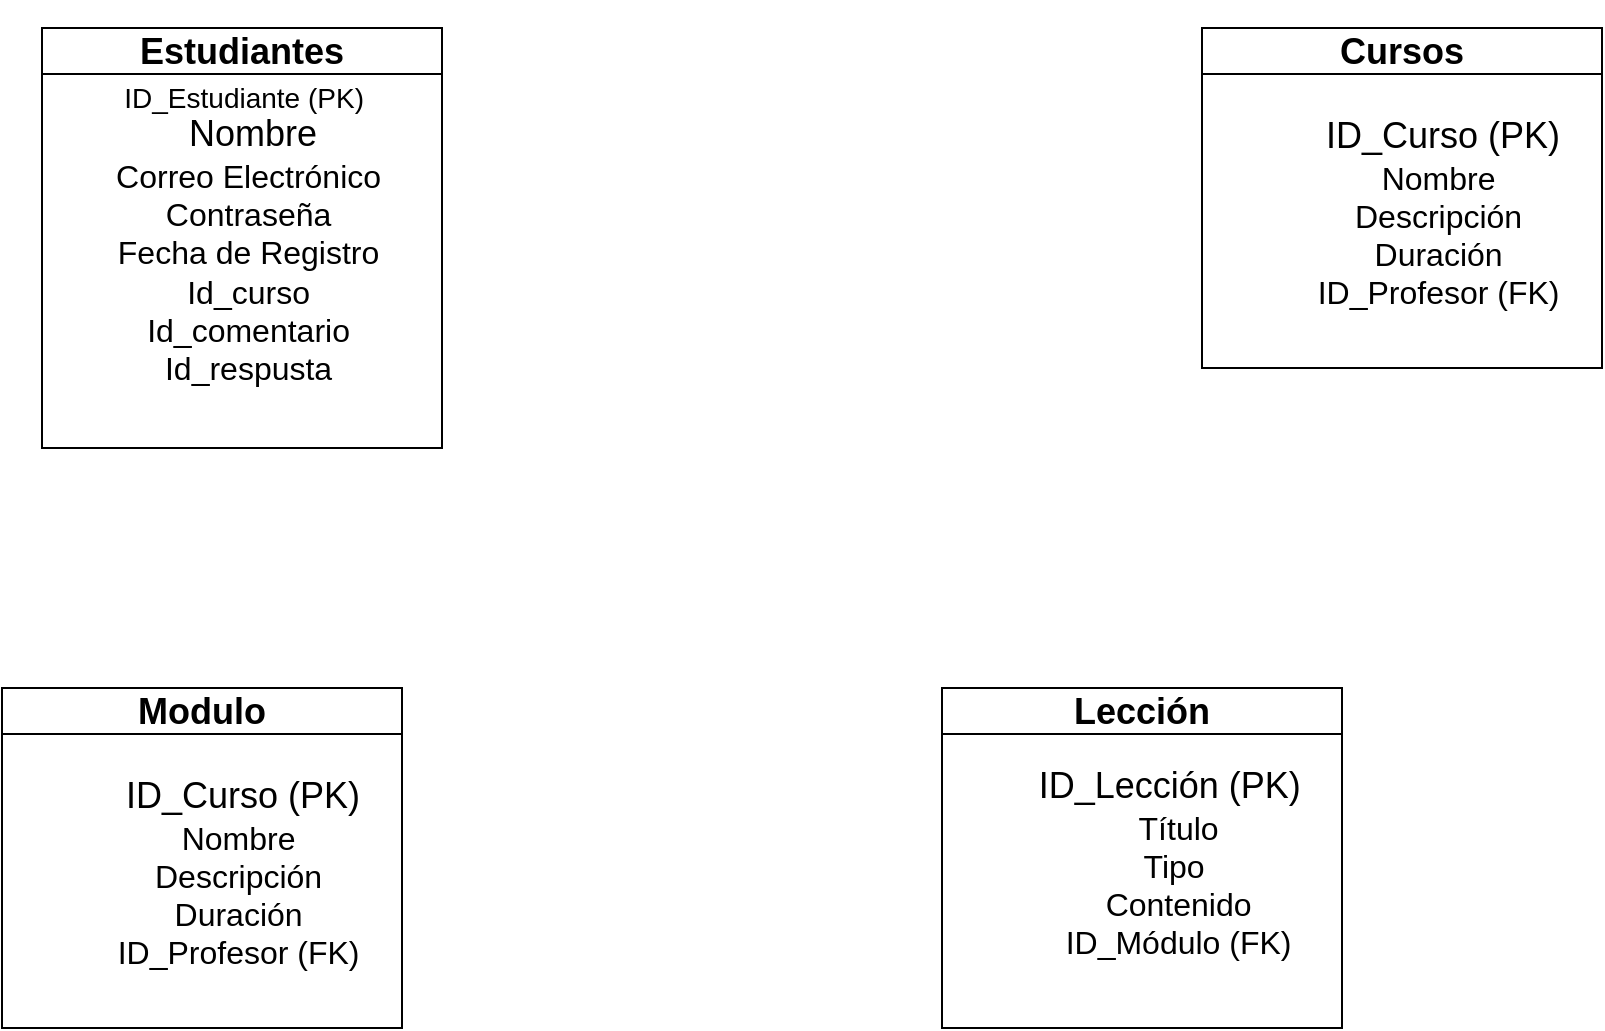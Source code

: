 <mxfile version="24.7.7">
  <diagram name="Página-1" id="Xddk8IF7djXrLTCOrbah">
    <mxGraphModel dx="1469" dy="1956" grid="1" gridSize="10" guides="1" tooltips="1" connect="1" arrows="1" fold="1" page="1" pageScale="1" pageWidth="827" pageHeight="1169" math="0" shadow="0">
      <root>
        <mxCell id="0" />
        <mxCell id="1" parent="0" />
        <mxCell id="HQmOSCLPY98fKY2TpQmA-1" value="&lt;h2&gt;&lt;font style=&quot;font-size: 18px;&quot;&gt;Estudiantes&lt;/font&gt;&lt;/h2&gt;" style="swimlane;whiteSpace=wrap;html=1;" vertex="1" parent="1">
          <mxGeometry x="440" y="-200" width="200" height="210" as="geometry" />
        </mxCell>
        <mxCell id="HQmOSCLPY98fKY2TpQmA-5" value="&lt;div&gt;&lt;font style=&quot;font-size: 14px;&quot;&gt;&lt;span style=&quot;white-space-collapse: preserve;&quot;&gt;&#x9;&lt;/span&gt;ID_Estudiante (PK)&lt;/font&gt;&lt;/div&gt;&lt;div&gt;&lt;font style=&quot;font-size: 18px;&quot;&gt;&lt;span style=&quot;white-space-collapse: preserve;&quot;&gt;&#x9;&lt;/span&gt;Nombre&lt;/font&gt;&lt;/div&gt;&lt;div&gt;&lt;font size=&quot;3&quot;&gt;&lt;span style=&quot;white-space-collapse: preserve;&quot;&gt;&#x9;&lt;/span&gt;Correo Electrónico&lt;/font&gt;&lt;/div&gt;&lt;div&gt;&lt;font size=&quot;3&quot;&gt;&lt;span style=&quot;white-space-collapse: preserve;&quot;&gt;&#x9;&lt;/span&gt;Contraseña&lt;/font&gt;&lt;/div&gt;&lt;div&gt;&lt;font size=&quot;3&quot;&gt;&lt;span style=&quot;white-space-collapse: preserve;&quot;&gt;&#x9;&lt;/span&gt;Fecha de Registro&lt;/font&gt;&lt;/div&gt;&lt;div&gt;&lt;font size=&quot;3&quot;&gt;&lt;span style=&quot;white-space-collapse: preserve;&quot;&gt;&#x9;&lt;/span&gt;Id_curso&lt;/font&gt;&lt;/div&gt;&lt;div&gt;&lt;font size=&quot;3&quot;&gt;&lt;span style=&quot;white-space-collapse: preserve;&quot;&gt;&#x9;&lt;/span&gt;Id_comentario&lt;/font&gt;&lt;/div&gt;&lt;div&gt;&lt;font size=&quot;3&quot;&gt;&lt;span style=&quot;white-space-collapse: preserve;&quot;&gt;&#x9;&lt;/span&gt;Id_respusta&lt;/font&gt;&lt;/div&gt;&lt;div&gt;&lt;br&gt;&lt;/div&gt;" style="text;html=1;align=center;verticalAlign=middle;resizable=0;points=[];autosize=1;strokeColor=none;fillColor=none;" vertex="1" parent="HQmOSCLPY98fKY2TpQmA-1">
          <mxGeometry x="-10" y="20" width="190" height="180" as="geometry" />
        </mxCell>
        <mxCell id="HQmOSCLPY98fKY2TpQmA-2" value="&lt;h2&gt;Cursos&lt;/h2&gt;" style="swimlane;whiteSpace=wrap;html=1;" vertex="1" parent="1">
          <mxGeometry x="1020" y="-200" width="200" height="170" as="geometry" />
        </mxCell>
        <mxCell id="HQmOSCLPY98fKY2TpQmA-3" value="&lt;div&gt;&lt;font style=&quot;font-size: 18px;&quot;&gt;&lt;span style=&quot;white-space-collapse: preserve;&quot;&gt;&#x9;&lt;/span&gt;ID_Curso (PK)&lt;/font&gt;&lt;/div&gt;&lt;div&gt;&lt;font size=&quot;3&quot;&gt;&lt;span style=&quot;white-space-collapse: preserve;&quot;&gt;&#x9;&lt;/span&gt;Nombre&lt;/font&gt;&lt;/div&gt;&lt;div&gt;&lt;font size=&quot;3&quot;&gt;&lt;span style=&quot;white-space-collapse: preserve;&quot;&gt;&#x9;&lt;/span&gt;Descripción&lt;/font&gt;&lt;/div&gt;&lt;div&gt;&lt;font size=&quot;3&quot;&gt;&lt;span style=&quot;white-space-collapse: preserve;&quot;&gt;&#x9;&lt;/span&gt;Duración&lt;/font&gt;&lt;/div&gt;&lt;div&gt;&lt;font size=&quot;3&quot;&gt;&lt;span style=&quot;white-space-collapse: preserve;&quot;&gt;&#x9;&lt;/span&gt;ID_Profesor (FK)&lt;/font&gt;&lt;/div&gt;&lt;div&gt;&lt;br&gt;&lt;/div&gt;" style="text;html=1;align=center;verticalAlign=middle;resizable=0;points=[];autosize=1;strokeColor=none;fillColor=none;" vertex="1" parent="HQmOSCLPY98fKY2TpQmA-2">
          <mxGeometry x="10" y="35" width="180" height="130" as="geometry" />
        </mxCell>
        <mxCell id="HQmOSCLPY98fKY2TpQmA-11" value="&lt;h2&gt;Modulo&lt;/h2&gt;" style="swimlane;whiteSpace=wrap;html=1;" vertex="1" parent="1">
          <mxGeometry x="420" y="130" width="200" height="170" as="geometry" />
        </mxCell>
        <mxCell id="HQmOSCLPY98fKY2TpQmA-12" value="&lt;div&gt;&lt;font style=&quot;font-size: 18px;&quot;&gt;&lt;span style=&quot;white-space-collapse: preserve;&quot;&gt;&#x9;&lt;/span&gt;ID_Curso (PK)&lt;/font&gt;&lt;/div&gt;&lt;div&gt;&lt;font size=&quot;3&quot;&gt;&lt;span style=&quot;white-space-collapse: preserve;&quot;&gt;&#x9;&lt;/span&gt;Nombre&lt;/font&gt;&lt;/div&gt;&lt;div&gt;&lt;font size=&quot;3&quot;&gt;&lt;span style=&quot;white-space-collapse: preserve;&quot;&gt;&#x9;&lt;/span&gt;Descripción&lt;/font&gt;&lt;/div&gt;&lt;div&gt;&lt;font size=&quot;3&quot;&gt;&lt;span style=&quot;white-space-collapse: preserve;&quot;&gt;&#x9;&lt;/span&gt;Duración&lt;/font&gt;&lt;/div&gt;&lt;div&gt;&lt;font size=&quot;3&quot;&gt;&lt;span style=&quot;white-space-collapse: preserve;&quot;&gt;&#x9;&lt;/span&gt;ID_Profesor (FK)&lt;/font&gt;&lt;/div&gt;&lt;div&gt;&lt;br&gt;&lt;/div&gt;" style="text;html=1;align=center;verticalAlign=middle;resizable=0;points=[];autosize=1;strokeColor=none;fillColor=none;" vertex="1" parent="HQmOSCLPY98fKY2TpQmA-11">
          <mxGeometry x="10" y="35" width="180" height="130" as="geometry" />
        </mxCell>
        <mxCell id="HQmOSCLPY98fKY2TpQmA-13" value="&lt;h2&gt;Lección&lt;/h2&gt;" style="swimlane;whiteSpace=wrap;html=1;" vertex="1" parent="1">
          <mxGeometry x="890" y="130" width="200" height="170" as="geometry" />
        </mxCell>
        <mxCell id="HQmOSCLPY98fKY2TpQmA-14" value="&lt;div&gt;&lt;span style=&quot;color: rgba(0, 0, 0, 0); font-family: monospace; font-size: 0px; text-align: start;&quot;&gt;%3CmxGraphModel%3E%3Croot%3E%3CmxCell%20id%3D%220%22%2F%3E%3CmxCell%20id%3D%221%22%20parent%3D%220%22%2F%3E%3CmxCell%20id%3D%222%22%20value%3D%22%26lt%3Bh2%26gt%3BModulo%26lt%3B%2Fh2%26gt%3B%22%20style%3D%22swimlane%3BwhiteSpace%3Dwrap%3Bhtml%3D1%3B%22%20vertex%3D%221%22%20parent%3D%221%22%3E%3CmxGeometry%20x%3D%22420%22%20y%3D%22130%22%20width%3D%22200%22%20height%3D%22170%22%20as%3D%22geometry%22%2F%3E%3C%2FmxCell%3E%3CmxCell%20id%3D%223%22%20value%3D%22%26lt%3Bdiv%26gt%3B%26lt%3Bfont%20style%3D%26quot%3Bfont-size%3A%2018px%3B%26quot%3B%26gt%3B%26lt%3Bspan%20style%3D%26quot%3Bwhite-space-collapse%3A%20preserve%3B%26quot%3B%26gt%3B%26%239%3B%26lt%3B%2Fspan%26gt%3BID_Curso%20(PK)%26lt%3B%2Ffont%26gt%3B%26lt%3B%2Fdiv%26gt%3B%26lt%3Bdiv%26gt%3B%26lt%3Bfont%20size%3D%26quot%3B3%26quot%3B%26gt%3B%26lt%3Bspan%20style%3D%26quot%3Bwhite-space-collapse%3A%20preserve%3B%26quot%3B%26gt%3B%26%239%3B%26lt%3B%2Fspan%26gt%3BNombre%26lt%3B%2Ffont%26gt%3B%26lt%3B%2Fdiv%26gt%3B%26lt%3Bdiv%26gt%3B%26lt%3Bfont%20size%3D%26quot%3B3%26quot%3B%26gt%3B%26lt%3Bspan%20style%3D%26quot%3Bwhite-space-collapse%3A%20preserve%3B%26quot%3B%26gt%3B%26%239%3B%26lt%3B%2Fspan%26gt%3BDescripci%C3%B3n%26lt%3B%2Ffont%26gt%3B%26lt%3B%2Fdiv%26gt%3B%26lt%3Bdiv%26gt%3B%26lt%3Bfont%20size%3D%26quot%3B3%26quot%3B%26gt%3B%26lt%3Bspan%20style%3D%26quot%3Bwhite-space-collapse%3A%20preserve%3B%26quot%3B%26gt%3B%26%239%3B%26lt%3B%2Fspan%26gt%3BDuraci%C3%B3n%26lt%3B%2Ffont%26gt%3B%26lt%3B%2Fdiv%26gt%3B%26lt%3Bdiv%26gt%3B%26lt%3Bfont%20size%3D%26quot%3B3%26quot%3B%26gt%3B%26lt%3Bspan%20style%3D%26quot%3Bwhite-space-collapse%3A%20preserve%3B%26quot%3B%26gt%3B%26%239%3B%26lt%3B%2Fspan%26gt%3BID_Profesor%20(FK)%26lt%3B%2Ffont%26gt%3B%26lt%3B%2Fdiv%26gt%3B%26lt%3Bdiv%26gt%3B%26lt%3Bbr%26gt%3B%26lt%3B%2Fdiv%26gt%3B%22%20style%3D%22text%3Bhtml%3D1%3Balign%3Dcenter%3BverticalAlign%3Dmiddle%3Bresizable%3D0%3Bpoints%3D%5B%5D%3Bautosize%3D1%3BstrokeColor%3Dnone%3BfillColor%3Dnone%3B%22%20vertex%3D%221%22%20parent%3D%222%22%3E%3CmxGeometry%20x%3D%2210%22%20y%3D%2235%22%20width%3D%22180%22%20height%3D%22130%22%20as%3D%22geometry%22%2F%3E%3C%2FmxCell%3E%3C%2Froot%3E%3C%2FmxGraphModel%3E&lt;/span&gt;&lt;span style=&quot;color: rgba(0, 0, 0, 0); font-family: monospace; font-size: 0px; text-align: start; background-color: initial;&quot;&gt;%3CmxGraphModel%3E%3Croot%3E%3CmxCell%20id%3D%220%22%2F%3E%3CmxCell%20id%3D%221%22%20parent%3D%220%22%2F%3E%3CmxCell%20id%3D%222%22%20value%3D%22%26lt%3Bh2%26gt%3BModulo%26lt%3B%2Fh2%26gt%3B%22%20style%3D%22swimlane%3BwhiteSpace%3Dwrap%3Bhtml%3D1%3B%22%20vertex%3D%221%22%20parent%3D%221%22%3E%3CmxGeometry%20x%3D%22420%22%20y%3D%22130%22%20width%3D%22200%22%20height%3D%22170%22%20as%3D%22geometry%22%2F%3E%3C%2FmxCell%3E%3CmxCell%20id%3D%223%22%20value%3D%22%26lt%3Bdiv%26gt%3B%26lt%3Bfont%20style%3D%26quot%3Bfont-size%3A%2018px%3B%26quot%3B%26gt%3B%26lt%3Bspan%20style%3D%26quot%3Bwhite-space-collapse%3A%20preserve%3B%26quot%3B%26gt%3B%26%239%3B%26lt%3B%2Fspan%26gt%3BID_Curso%20(PK)%26lt%3B%2Ffont%26gt%3B%26lt%3B%2Fdiv%26gt%3B%26lt%3Bdiv%26gt%3B%26lt%3Bfont%20size%3D%26quot%3B3%26quot%3B%26gt%3B%26lt%3Bspan%20style%3D%26quot%3Bwhite-space-collapse%3A%20preserve%3B%26quot%3B%26gt%3B%26%239%3B%26lt%3B%2Fspan%26gt%3BNombre%26lt%3B%2Ffont%26gt%3B%26lt%3B%2Fdiv%26gt%3B%26lt%3Bdiv%26gt%3B%26lt%3Bfont%20size%3D%26quot%3B3%26quot%3B%26gt%3B%26lt%3Bspan%20style%3D%26quot%3Bwhite-space-collapse%3A%20preserve%3B%26quot%3B%26gt%3B%26%239%3B%26lt%3B%2Fspan%26gt%3BDescripci%C3%B3n%26lt%3B%2Ffont%26gt%3B%26lt%3B%2Fdiv%26gt%3B%26lt%3Bdiv%26gt%3B%26lt%3Bfont%20size%3D%26quot%3B3%26quot%3B%26gt%3B%26lt%3Bspan%20style%3D%26quot%3Bwhite-space-collapse%3A%20preserve%3B%26quot%3B%26gt%3B%26%239%3B%26lt%3B%2Fspan%26gt%3BDuraci%C3%B3n%26lt%3B%2Ffont%26gt%3B%26lt%3B%2Fdiv%26gt%3B%26lt%3Bdiv%26gt%3B%26lt%3Bfont%20size%3D%26quot%3B3%26quot%3B%26gt%3B%26lt%3Bspan%20style%3D%26quot%3Bwhite-space-collapse%3A%20preserve%3B%26quot%3B%26gt%3B%26%239%3B%26lt%3B%2Fspan%26gt%3BID_Profesor%20(FK)%26lt%3B%2Ffont%26gt%3B%26lt%3B%2Fdiv%26gt%3B%26lt%3Bdiv%26gt%3B%26lt%3Bbr%26gt%3B%26lt%3B%2Fdiv%26gt%3B%22%20style%3D%22text%3Bhtml%3D1%3Balign%3Dcenter%3BverticalAlign%3Dmiddle%3Bresizable%3D0%3Bpoints%3D%5B%5D%3Bautosize%3D1%3BstrokeColor%3Dnone%3BfillColor%3Dnone%3B%22%20vertex%3D%221%22%20parent%3D%222%22%3E%3CmxGeometry%20x%3D%2210%22%20y%3D%2235%22%20width%3D%22180%22%20height%3D%22130%22%20as%3D%22geometry%22%2F%3E%3C%2FmxCell%3E%3C%2Froot%3E%3C%2FmxGraphModel%3E&lt;/span&gt;&lt;br&gt;&lt;/div&gt;" style="text;html=1;align=center;verticalAlign=middle;resizable=0;points=[];autosize=1;strokeColor=none;fillColor=none;" vertex="1" parent="HQmOSCLPY98fKY2TpQmA-13">
          <mxGeometry x="90" y="85" width="20" height="30" as="geometry" />
        </mxCell>
        <mxCell id="HQmOSCLPY98fKY2TpQmA-17" value="&lt;div&gt;&lt;span style=&quot;white-space-collapse: preserve;&quot;&gt;&#x9;&lt;/span&gt;&lt;font style=&quot;font-size: 18px;&quot;&gt;ID_Lección (PK)&lt;/font&gt;&lt;/div&gt;&lt;div&gt;&lt;font size=&quot;3&quot;&gt;&lt;span style=&quot;white-space-collapse: preserve;&quot;&gt;&#x9;&lt;/span&gt;Título&lt;/font&gt;&lt;/div&gt;&lt;div&gt;&lt;font size=&quot;3&quot;&gt;&lt;span style=&quot;white-space-collapse: preserve;&quot;&gt;&#x9;&lt;/span&gt;Tipo&amp;nbsp;&lt;/font&gt;&lt;/div&gt;&lt;div&gt;&lt;font size=&quot;3&quot;&gt;&lt;span style=&quot;white-space-collapse: preserve;&quot;&gt;&#x9;&lt;/span&gt;Contenido&lt;/font&gt;&lt;/div&gt;&lt;div&gt;&lt;font size=&quot;3&quot;&gt;&lt;span style=&quot;white-space-collapse: preserve;&quot;&gt;&#x9;&lt;/span&gt;ID_Módulo (FK)&lt;/font&gt;&lt;/div&gt;&lt;div&gt;&lt;br&gt;&lt;/div&gt;" style="text;html=1;align=center;verticalAlign=middle;resizable=0;points=[];autosize=1;strokeColor=none;fillColor=none;" vertex="1" parent="HQmOSCLPY98fKY2TpQmA-13">
          <mxGeometry x="10" y="30" width="180" height="130" as="geometry" />
        </mxCell>
      </root>
    </mxGraphModel>
  </diagram>
</mxfile>
